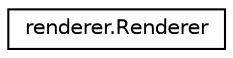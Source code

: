 digraph "Graphical Class Hierarchy"
{
  edge [fontname="Helvetica",fontsize="10",labelfontname="Helvetica",labelfontsize="10"];
  node [fontname="Helvetica",fontsize="10",shape=record];
  rankdir="LR";
  Node1 [label="renderer.Renderer",height=0.2,width=0.4,color="black", fillcolor="white", style="filled",URL="$classrenderer_1_1Renderer.html"];
}
